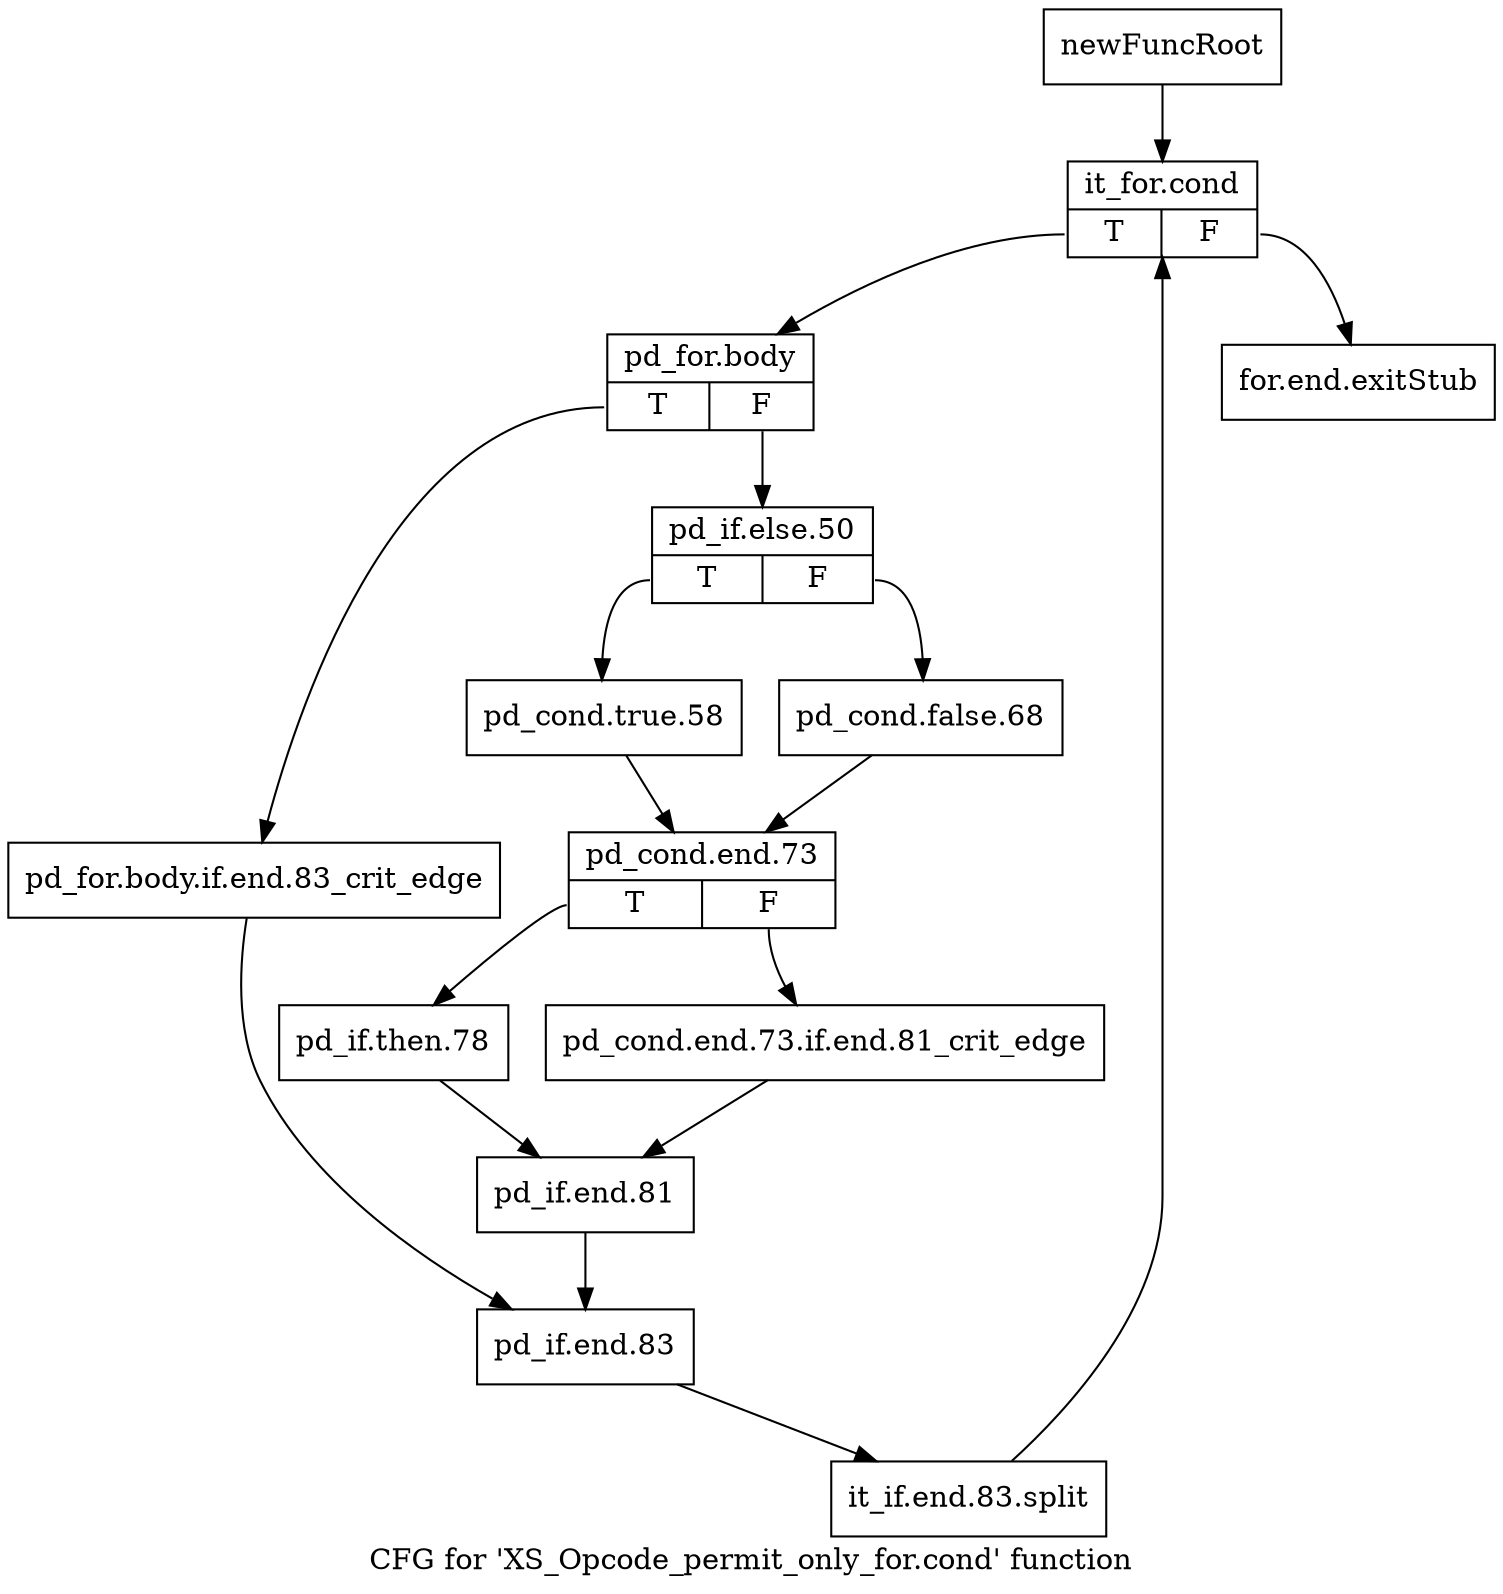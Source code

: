 digraph "CFG for 'XS_Opcode_permit_only_for.cond' function" {
	label="CFG for 'XS_Opcode_permit_only_for.cond' function";

	Node0x59d7b80 [shape=record,label="{newFuncRoot}"];
	Node0x59d7b80 -> Node0x59d7c20;
	Node0x59d7bd0 [shape=record,label="{for.end.exitStub}"];
	Node0x59d7c20 [shape=record,label="{it_for.cond|{<s0>T|<s1>F}}"];
	Node0x59d7c20:s0 -> Node0x59d7c70;
	Node0x59d7c20:s1 -> Node0x59d7bd0;
	Node0x59d7c70 [shape=record,label="{pd_for.body|{<s0>T|<s1>F}}"];
	Node0x59d7c70:s0 -> Node0x59d8730;
	Node0x59d7c70:s1 -> Node0x59d7cc0;
	Node0x59d7cc0 [shape=record,label="{pd_if.else.50|{<s0>T|<s1>F}}"];
	Node0x59d7cc0:s0 -> Node0x59d7d60;
	Node0x59d7cc0:s1 -> Node0x59d7d10;
	Node0x59d7d10 [shape=record,label="{pd_cond.false.68}"];
	Node0x59d7d10 -> Node0x59d85f0;
	Node0x59d7d60 [shape=record,label="{pd_cond.true.58}"];
	Node0x59d7d60 -> Node0x59d85f0;
	Node0x59d85f0 [shape=record,label="{pd_cond.end.73|{<s0>T|<s1>F}}"];
	Node0x59d85f0:s0 -> Node0x59d8690;
	Node0x59d85f0:s1 -> Node0x59d8640;
	Node0x59d8640 [shape=record,label="{pd_cond.end.73.if.end.81_crit_edge}"];
	Node0x59d8640 -> Node0x59d86e0;
	Node0x59d8690 [shape=record,label="{pd_if.then.78}"];
	Node0x59d8690 -> Node0x59d86e0;
	Node0x59d86e0 [shape=record,label="{pd_if.end.81}"];
	Node0x59d86e0 -> Node0x59d8780;
	Node0x59d8730 [shape=record,label="{pd_for.body.if.end.83_crit_edge}"];
	Node0x59d8730 -> Node0x59d8780;
	Node0x59d8780 [shape=record,label="{pd_if.end.83}"];
	Node0x59d8780 -> Node0x7054fb0;
	Node0x7054fb0 [shape=record,label="{it_if.end.83.split}"];
	Node0x7054fb0 -> Node0x59d7c20;
}
